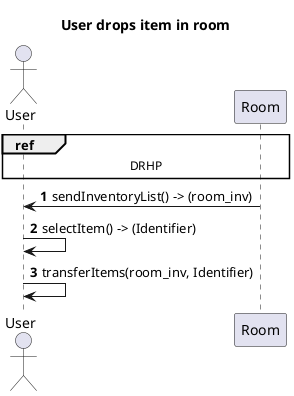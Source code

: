 @startuml
'https://plantuml.com/sequence-diagram
title User drops item in room
autonumber

actor "User" as U
participant "Room" as R

ref over U, R: DRHP

R -> U: sendInventoryList() -> (room_inv)
U -> U: selectItem() -> (Identifier)
U -> U: transferItems(room_inv, Identifier)

@enduml